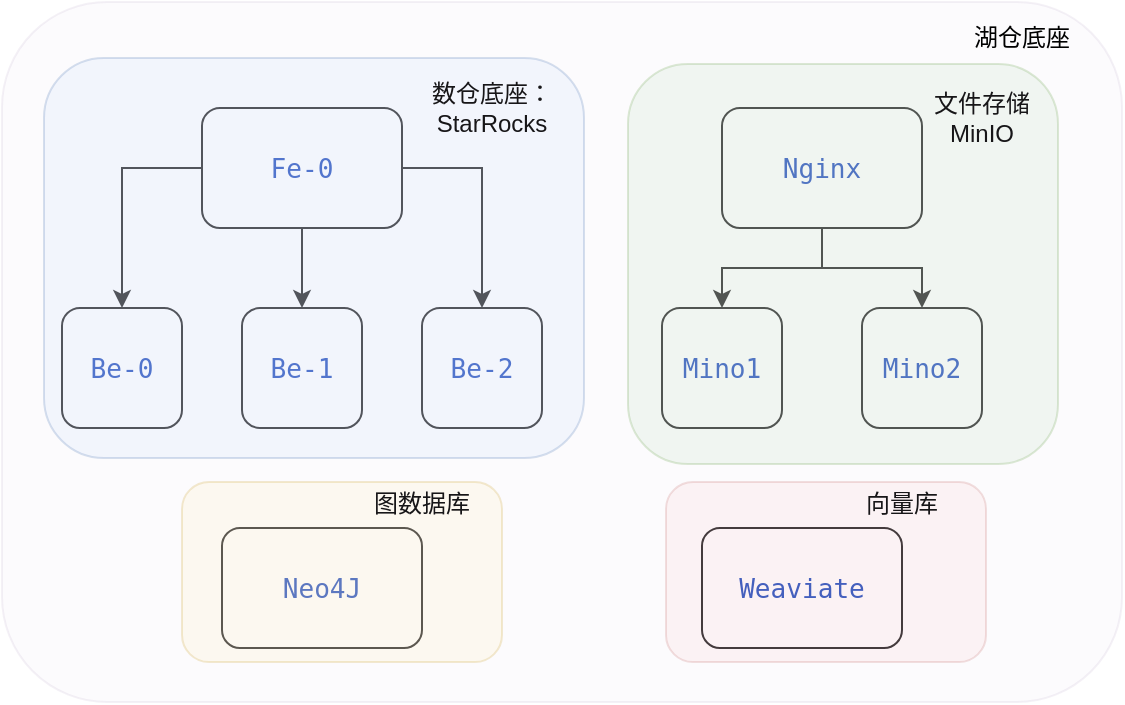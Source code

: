 <mxfile version="24.8.6">
  <diagram name="第 1 页" id="O4erLbzWSoxCILXPbrTr">
    <mxGraphModel dx="791" dy="449" grid="0" gridSize="10" guides="1" tooltips="1" connect="1" arrows="1" fold="1" page="1" pageScale="1" pageWidth="1600" pageHeight="1200" math="0" shadow="0">
      <root>
        <mxCell id="0" />
        <mxCell id="1" parent="0" />
        <mxCell id="-PEql9k6udoX26iFVSh2-7" style="edgeStyle=orthogonalEdgeStyle;rounded=0;orthogonalLoop=1;jettySize=auto;html=1;" edge="1" parent="1" source="-PEql9k6udoX26iFVSh2-1" target="-PEql9k6udoX26iFVSh2-3">
          <mxGeometry relative="1" as="geometry" />
        </mxCell>
        <mxCell id="-PEql9k6udoX26iFVSh2-8" style="edgeStyle=orthogonalEdgeStyle;rounded=0;orthogonalLoop=1;jettySize=auto;html=1;entryX=0.5;entryY=0;entryDx=0;entryDy=0;" edge="1" parent="1" source="-PEql9k6udoX26iFVSh2-1" target="-PEql9k6udoX26iFVSh2-5">
          <mxGeometry relative="1" as="geometry" />
        </mxCell>
        <mxCell id="-PEql9k6udoX26iFVSh2-9" style="edgeStyle=orthogonalEdgeStyle;rounded=0;orthogonalLoop=1;jettySize=auto;html=1;entryX=0.5;entryY=0;entryDx=0;entryDy=0;" edge="1" parent="1" source="-PEql9k6udoX26iFVSh2-1" target="-PEql9k6udoX26iFVSh2-6">
          <mxGeometry relative="1" as="geometry" />
        </mxCell>
        <mxCell id="-PEql9k6udoX26iFVSh2-1" value="&lt;div style=&quot;background-color:#ffffff;color:#080808&quot;&gt;&lt;pre style=&quot;font-family:&#39;JetBrains Mono&#39;,monospace;font-size:9.8pt;&quot;&gt;&lt;span style=&quot;color:#0033b3;&quot;&gt;Fe-0&lt;/span&gt;&lt;/pre&gt;&lt;/div&gt;" style="rounded=1;whiteSpace=wrap;html=1;" vertex="1" parent="1">
          <mxGeometry x="460" y="170" width="100" height="60" as="geometry" />
        </mxCell>
        <mxCell id="-PEql9k6udoX26iFVSh2-3" value="&lt;pre style=&quot;color: rgb(8, 8, 8); font-family: &amp;quot;JetBrains Mono&amp;quot;, monospace; font-size: 9.8pt;&quot;&gt;&lt;span style=&quot;color: rgb(0, 51, 179);&quot;&gt;Be-0&lt;/span&gt;&lt;/pre&gt;" style="rounded=1;whiteSpace=wrap;html=1;" vertex="1" parent="1">
          <mxGeometry x="390" y="270" width="60" height="60" as="geometry" />
        </mxCell>
        <mxCell id="-PEql9k6udoX26iFVSh2-5" value="&lt;pre style=&quot;color: rgb(8, 8, 8); font-family: &amp;quot;JetBrains Mono&amp;quot;, monospace; font-size: 9.8pt;&quot;&gt;&lt;span style=&quot;color: rgb(0, 51, 179);&quot;&gt;Be-1&lt;/span&gt;&lt;/pre&gt;" style="rounded=1;whiteSpace=wrap;html=1;" vertex="1" parent="1">
          <mxGeometry x="480" y="270" width="60" height="60" as="geometry" />
        </mxCell>
        <mxCell id="-PEql9k6udoX26iFVSh2-6" value="&lt;pre style=&quot;color: rgb(8, 8, 8); font-family: &amp;quot;JetBrains Mono&amp;quot;, monospace; font-size: 9.8pt;&quot;&gt;&lt;span style=&quot;color: rgb(0, 51, 179);&quot;&gt;Be-2&lt;/span&gt;&lt;/pre&gt;" style="rounded=1;whiteSpace=wrap;html=1;" vertex="1" parent="1">
          <mxGeometry x="570" y="270" width="60" height="60" as="geometry" />
        </mxCell>
        <mxCell id="-PEql9k6udoX26iFVSh2-11" style="edgeStyle=orthogonalEdgeStyle;rounded=0;orthogonalLoop=1;jettySize=auto;html=1;" edge="1" parent="1" source="-PEql9k6udoX26iFVSh2-14" target="-PEql9k6udoX26iFVSh2-15">
          <mxGeometry relative="1" as="geometry" />
        </mxCell>
        <mxCell id="-PEql9k6udoX26iFVSh2-18" style="edgeStyle=orthogonalEdgeStyle;rounded=0;orthogonalLoop=1;jettySize=auto;html=1;entryX=0.5;entryY=0;entryDx=0;entryDy=0;" edge="1" parent="1" source="-PEql9k6udoX26iFVSh2-14" target="-PEql9k6udoX26iFVSh2-16">
          <mxGeometry relative="1" as="geometry" />
        </mxCell>
        <mxCell id="-PEql9k6udoX26iFVSh2-14" value="&lt;pre style=&quot;font-family: &amp;quot;JetBrains Mono&amp;quot;, monospace; font-size: 9.8pt;&quot;&gt;&lt;font color=&quot;#0033b3&quot;&gt;Nginx&lt;/font&gt;&lt;/pre&gt;" style="rounded=1;whiteSpace=wrap;html=1;" vertex="1" parent="1">
          <mxGeometry x="720" y="170" width="100" height="60" as="geometry" />
        </mxCell>
        <mxCell id="-PEql9k6udoX26iFVSh2-15" value="&lt;pre style=&quot;font-family: &amp;quot;JetBrains Mono&amp;quot;, monospace; font-size: 9.8pt;&quot;&gt;&lt;font color=&quot;#0033b3&quot;&gt;Mino1&lt;/font&gt;&lt;/pre&gt;" style="rounded=1;whiteSpace=wrap;html=1;" vertex="1" parent="1">
          <mxGeometry x="690" y="270" width="60" height="60" as="geometry" />
        </mxCell>
        <mxCell id="-PEql9k6udoX26iFVSh2-16" value="&lt;pre style=&quot;font-family: &amp;quot;JetBrains Mono&amp;quot;, monospace; font-size: 9.8pt;&quot;&gt;&lt;font color=&quot;#0033b3&quot;&gt;Mino2&lt;/font&gt;&lt;/pre&gt;" style="rounded=1;whiteSpace=wrap;html=1;" vertex="1" parent="1">
          <mxGeometry x="790" y="270" width="60" height="60" as="geometry" />
        </mxCell>
        <mxCell id="-PEql9k6udoX26iFVSh2-19" value="&lt;pre style=&quot;font-family: &amp;quot;JetBrains Mono&amp;quot;, monospace; font-size: 9.8pt;&quot;&gt;&lt;font color=&quot;#0033b3&quot;&gt;Neo4J&lt;/font&gt;&lt;/pre&gt;" style="rounded=1;whiteSpace=wrap;html=1;" vertex="1" parent="1">
          <mxGeometry x="470" y="380" width="100" height="60" as="geometry" />
        </mxCell>
        <mxCell id="-PEql9k6udoX26iFVSh2-20" value="&lt;pre style=&quot;font-family: &amp;quot;JetBrains Mono&amp;quot;, monospace; font-size: 9.8pt;&quot;&gt;&lt;font color=&quot;#0033b3&quot;&gt;Weaviate&lt;/font&gt;&lt;/pre&gt;" style="rounded=1;whiteSpace=wrap;html=1;" vertex="1" parent="1">
          <mxGeometry x="710" y="380" width="100" height="60" as="geometry" />
        </mxCell>
        <mxCell id="-PEql9k6udoX26iFVSh2-21" value="" style="rounded=1;whiteSpace=wrap;html=1;opacity=30;fillColor=#dae8fc;strokeColor=#6c8ebf;" vertex="1" parent="1">
          <mxGeometry x="381" y="145" width="270" height="200" as="geometry" />
        </mxCell>
        <mxCell id="-PEql9k6udoX26iFVSh2-22" value="" style="rounded=1;whiteSpace=wrap;html=1;opacity=30;fillColor=#d5e8d4;strokeColor=#82b366;" vertex="1" parent="1">
          <mxGeometry x="673" y="148" width="215" height="200" as="geometry" />
        </mxCell>
        <mxCell id="-PEql9k6udoX26iFVSh2-23" value="数仓底座：StarRocks" style="text;html=1;align=center;verticalAlign=middle;whiteSpace=wrap;rounded=0;" vertex="1" parent="1">
          <mxGeometry x="570" y="160" width="70" height="20" as="geometry" />
        </mxCell>
        <mxCell id="-PEql9k6udoX26iFVSh2-24" value="文件存储MinIO" style="text;html=1;align=center;verticalAlign=middle;whiteSpace=wrap;rounded=0;" vertex="1" parent="1">
          <mxGeometry x="820" y="160" width="60" height="30" as="geometry" />
        </mxCell>
        <mxCell id="-PEql9k6udoX26iFVSh2-25" value="" style="rounded=1;whiteSpace=wrap;html=1;opacity=30;fillColor=#fff2cc;strokeColor=#d6b656;" vertex="1" parent="1">
          <mxGeometry x="450" y="357" width="160" height="90" as="geometry" />
        </mxCell>
        <mxCell id="-PEql9k6udoX26iFVSh2-26" value="图数据库" style="text;html=1;align=center;verticalAlign=middle;whiteSpace=wrap;rounded=0;" vertex="1" parent="1">
          <mxGeometry x="540" y="353" width="60" height="30" as="geometry" />
        </mxCell>
        <mxCell id="-PEql9k6udoX26iFVSh2-27" value="" style="rounded=1;whiteSpace=wrap;html=1;opacity=20;fillColor=#f8cecc;strokeColor=#b85450;" vertex="1" parent="1">
          <mxGeometry x="692" y="357" width="160" height="90" as="geometry" />
        </mxCell>
        <mxCell id="-PEql9k6udoX26iFVSh2-28" value="向量库" style="text;html=1;align=center;verticalAlign=middle;whiteSpace=wrap;rounded=0;" vertex="1" parent="1">
          <mxGeometry x="780" y="353" width="60" height="30" as="geometry" />
        </mxCell>
        <mxCell id="-PEql9k6udoX26iFVSh2-29" value="" style="rounded=1;whiteSpace=wrap;html=1;fillColor=#e1d5e7;strokeColor=#9673a6;opacity=10;" vertex="1" parent="1">
          <mxGeometry x="360" y="117" width="560" height="350" as="geometry" />
        </mxCell>
        <mxCell id="-PEql9k6udoX26iFVSh2-30" value="湖仓底座" style="text;html=1;align=center;verticalAlign=middle;whiteSpace=wrap;rounded=0;" vertex="1" parent="1">
          <mxGeometry x="840" y="120" width="60" height="30" as="geometry" />
        </mxCell>
      </root>
    </mxGraphModel>
  </diagram>
</mxfile>
